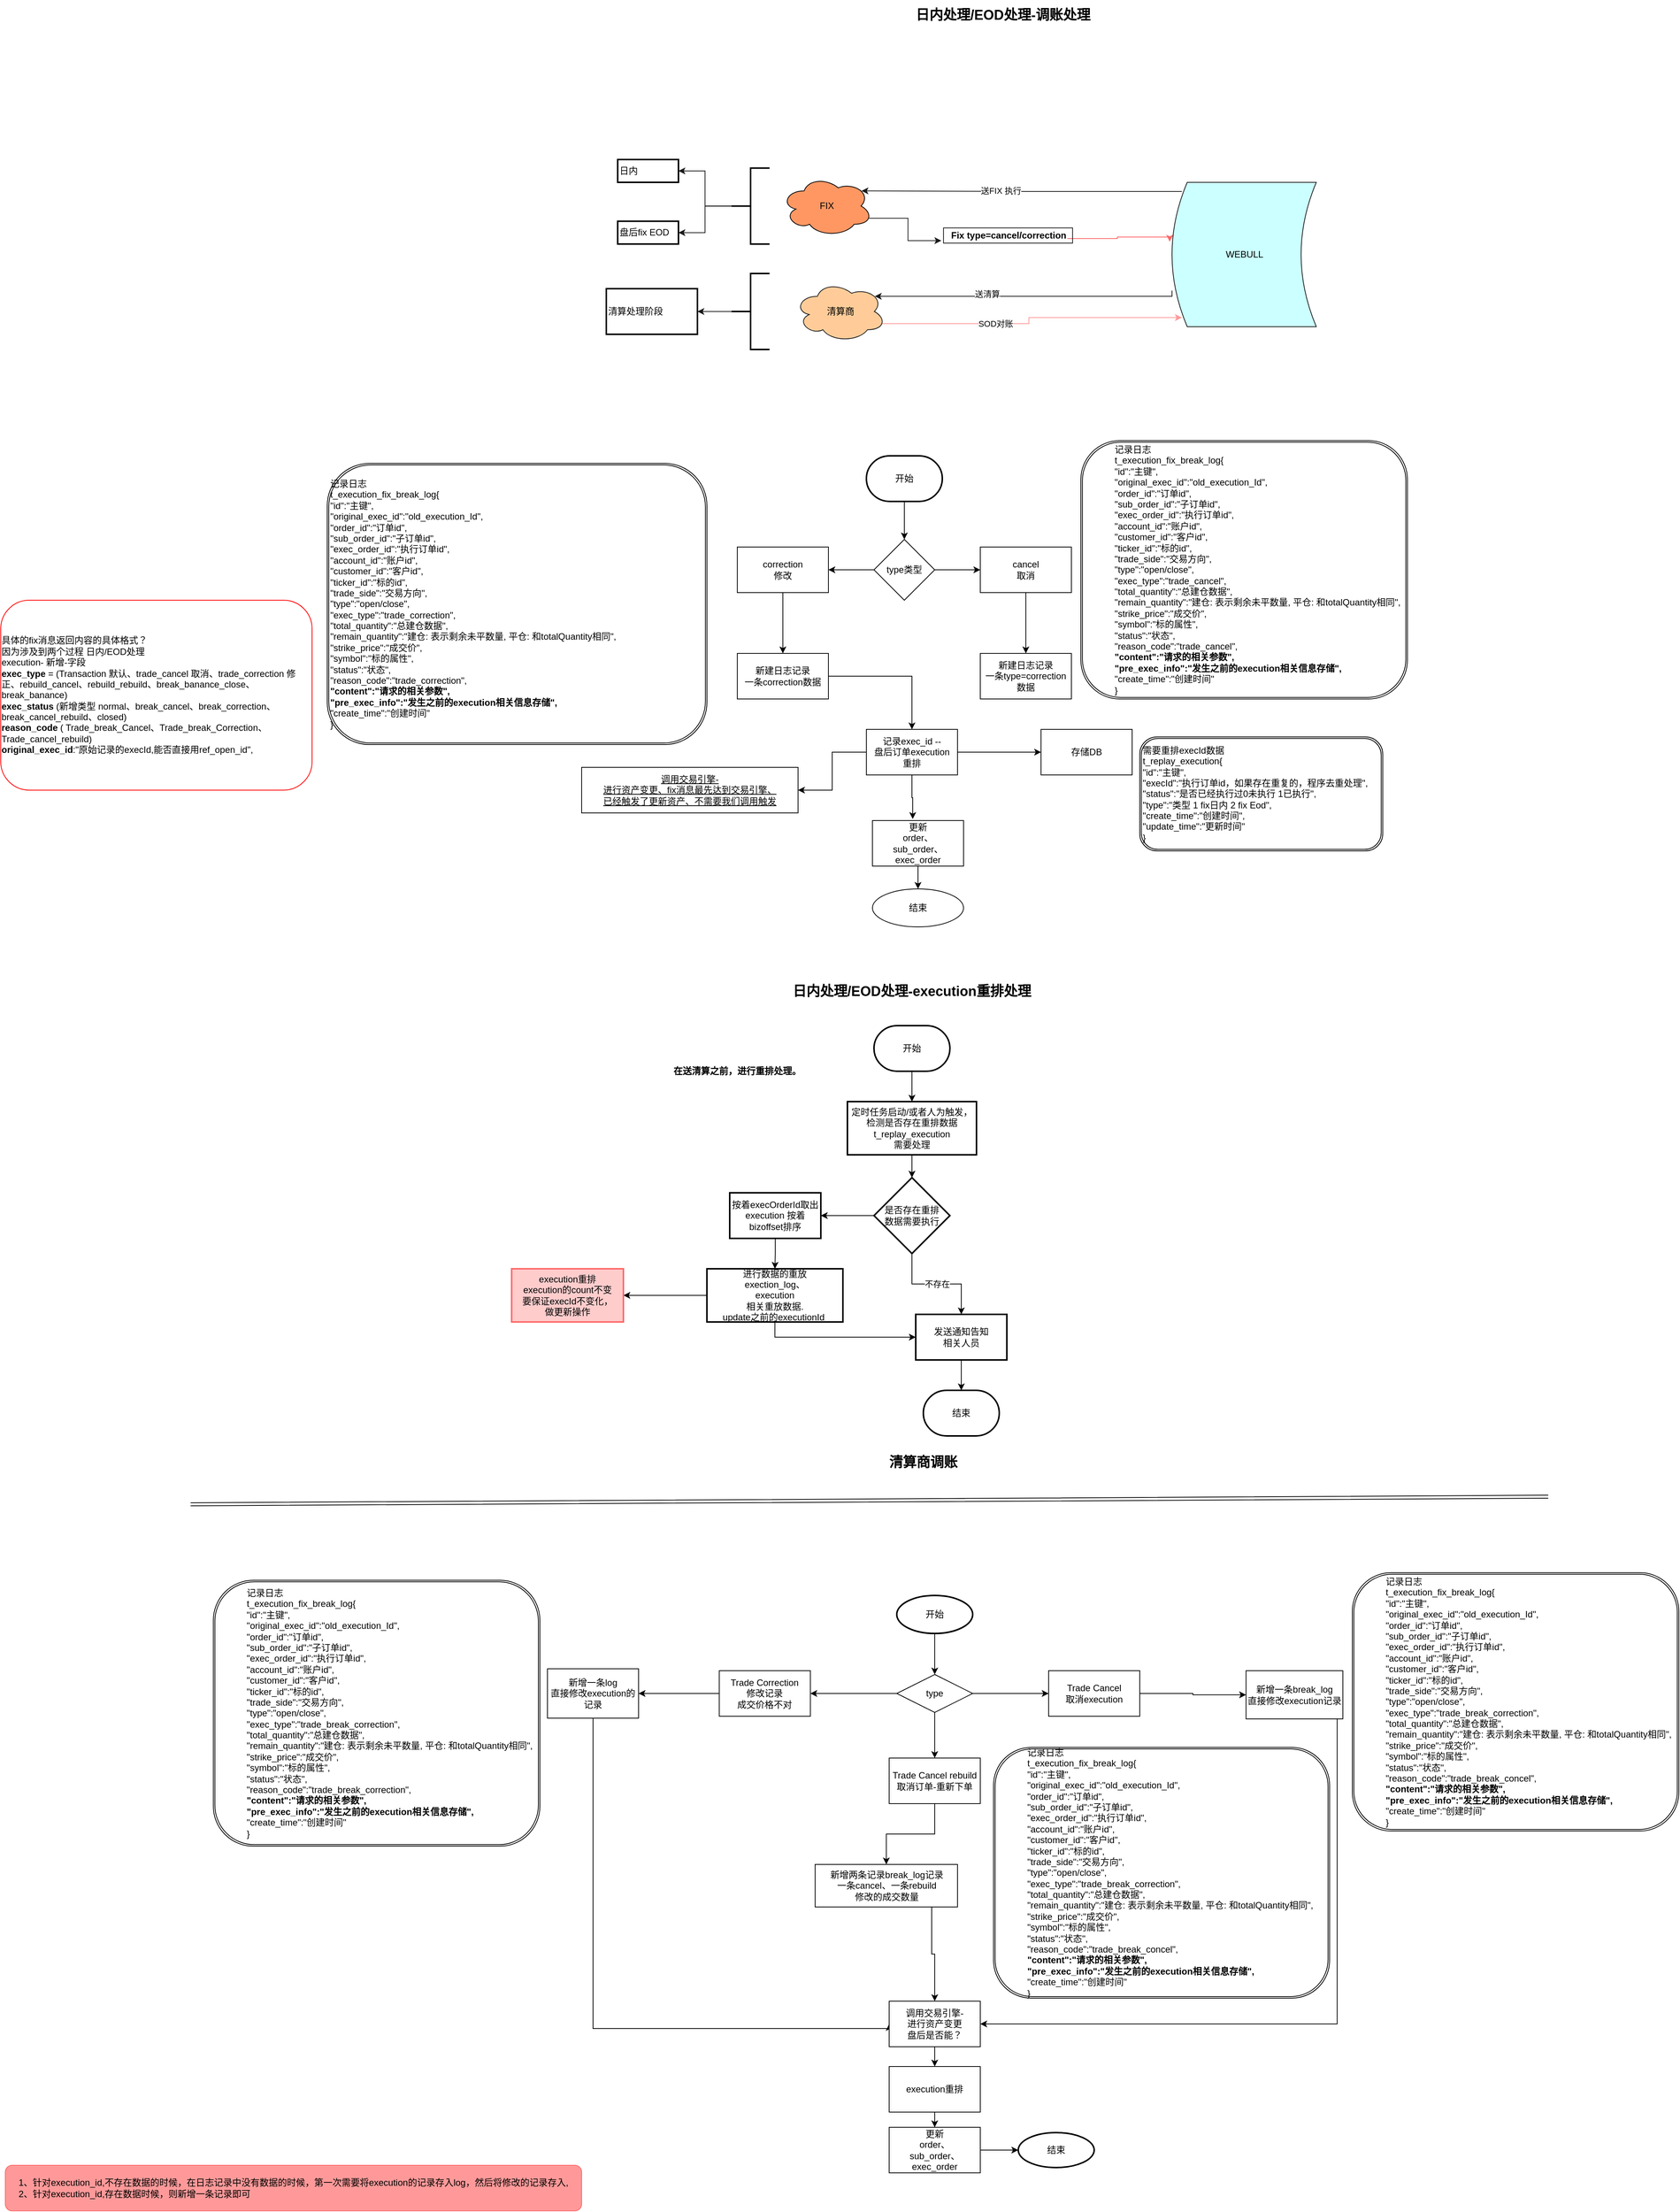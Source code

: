 <mxfile version="14.1.1" type="github">
  <diagram id="C5RBs43oDa-KdzZeNtuy" name="Page-1">
    <mxGraphModel dx="2225" dy="1817" grid="1" gridSize="10" guides="1" tooltips="1" connect="1" arrows="1" fold="1" page="1" pageScale="1" pageWidth="827" pageHeight="1169" math="0" shadow="0">
      <root>
        <mxCell id="WIyWlLk6GJQsqaUBKTNV-0" />
        <mxCell id="WIyWlLk6GJQsqaUBKTNV-1" parent="WIyWlLk6GJQsqaUBKTNV-0" />
        <mxCell id="1Uik45kLceN-WnxneO16-1" value="&lt;font style=&quot;font-size: 18px&quot;&gt;&lt;b&gt;日内处理/EOD处理-调账处理&lt;/b&gt;&lt;/font&gt;" style="text;html=1;strokeColor=none;fillColor=none;align=center;verticalAlign=middle;whiteSpace=wrap;rounded=0;shadow=0;" parent="WIyWlLk6GJQsqaUBKTNV-1" vertex="1">
          <mxGeometry x="490" y="-310" width="260" height="40" as="geometry" />
        </mxCell>
        <mxCell id="l4X3YuBK7rbhBfaj7fvv-17" style="edgeStyle=orthogonalEdgeStyle;rounded=0;orthogonalLoop=1;jettySize=auto;html=1;exitX=0.96;exitY=0.7;exitDx=0;exitDy=0;exitPerimeter=0;shadow=0;strokeColor=#FF6666;entryX=-0.016;entryY=0.411;entryDx=0;entryDy=0;entryPerimeter=0;" parent="WIyWlLk6GJQsqaUBKTNV-1" source="l4X3YuBK7rbhBfaj7fvv-18" target="l4X3YuBK7rbhBfaj7fvv-23" edge="1">
          <mxGeometry relative="1" as="geometry">
            <mxPoint x="832.5" y="2" as="targetPoint" />
            <Array as="points">
              <mxPoint x="770.5" y="4" />
              <mxPoint x="770.5" y="2" />
              <mxPoint x="839.5" y="2" />
            </Array>
          </mxGeometry>
        </mxCell>
        <mxCell id="l4X3YuBK7rbhBfaj7fvv-47" value="" style="edgeLabel;html=1;align=center;verticalAlign=middle;resizable=0;points=[];strokeColor=#FFCCCC;shadow=0;" parent="l4X3YuBK7rbhBfaj7fvv-17" vertex="1" connectable="0">
          <mxGeometry x="0.208" y="1" relative="1" as="geometry">
            <mxPoint x="-8.76" y="0.2" as="offset" />
          </mxGeometry>
        </mxCell>
        <mxCell id="1Uik45kLceN-WnxneO16-3" value="FIX" style="ellipse;shape=cloud;whiteSpace=wrap;html=1;fillColor=#FF9763;shadow=0;" parent="WIyWlLk6GJQsqaUBKTNV-1" vertex="1">
          <mxGeometry x="327.97" y="-78.8" width="120" height="80" as="geometry" />
        </mxCell>
        <mxCell id="1Uik45kLceN-WnxneO16-11" style="edgeStyle=orthogonalEdgeStyle;rounded=0;orthogonalLoop=1;jettySize=auto;html=1;exitX=0.5;exitY=1;exitDx=0;exitDy=0;exitPerimeter=0;entryX=0.5;entryY=0;entryDx=0;entryDy=0;shadow=0;" parent="WIyWlLk6GJQsqaUBKTNV-1" source="1Uik45kLceN-WnxneO16-10" edge="1">
          <mxGeometry relative="1" as="geometry">
            <mxPoint x="490" y="400" as="targetPoint" />
          </mxGeometry>
        </mxCell>
        <mxCell id="1Uik45kLceN-WnxneO16-10" value="开始" style="strokeWidth=2;html=1;shape=mxgraph.flowchart.terminator;whiteSpace=wrap;shadow=0;" parent="WIyWlLk6GJQsqaUBKTNV-1" vertex="1">
          <mxGeometry x="440" y="290" width="100" height="60" as="geometry" />
        </mxCell>
        <mxCell id="1Uik45kLceN-WnxneO16-15" value="" style="edgeStyle=orthogonalEdgeStyle;rounded=0;orthogonalLoop=1;jettySize=auto;html=1;shadow=0;" parent="WIyWlLk6GJQsqaUBKTNV-1" source="1Uik45kLceN-WnxneO16-13" target="1Uik45kLceN-WnxneO16-14" edge="1">
          <mxGeometry relative="1" as="geometry" />
        </mxCell>
        <mxCell id="1Uik45kLceN-WnxneO16-17" value="" style="edgeStyle=orthogonalEdgeStyle;rounded=0;orthogonalLoop=1;jettySize=auto;html=1;shadow=0;" parent="WIyWlLk6GJQsqaUBKTNV-1" source="1Uik45kLceN-WnxneO16-13" target="1Uik45kLceN-WnxneO16-16" edge="1">
          <mxGeometry relative="1" as="geometry" />
        </mxCell>
        <mxCell id="1Uik45kLceN-WnxneO16-13" value="type类型" style="rhombus;whiteSpace=wrap;html=1;shadow=0;" parent="WIyWlLk6GJQsqaUBKTNV-1" vertex="1">
          <mxGeometry x="450" y="400" width="80" height="80" as="geometry" />
        </mxCell>
        <mxCell id="1Uik45kLceN-WnxneO16-19" value="" style="edgeStyle=orthogonalEdgeStyle;rounded=0;orthogonalLoop=1;jettySize=auto;html=1;shadow=0;" parent="WIyWlLk6GJQsqaUBKTNV-1" source="1Uik45kLceN-WnxneO16-14" target="1Uik45kLceN-WnxneO16-18" edge="1">
          <mxGeometry relative="1" as="geometry" />
        </mxCell>
        <mxCell id="1Uik45kLceN-WnxneO16-14" value="correction&lt;br&gt;修改" style="whiteSpace=wrap;html=1;shadow=0;" parent="WIyWlLk6GJQsqaUBKTNV-1" vertex="1">
          <mxGeometry x="270" y="410" width="120" height="60" as="geometry" />
        </mxCell>
        <mxCell id="1Uik45kLceN-WnxneO16-30" value="" style="edgeStyle=orthogonalEdgeStyle;rounded=0;orthogonalLoop=1;jettySize=auto;html=1;shadow=0;" parent="WIyWlLk6GJQsqaUBKTNV-1" source="1Uik45kLceN-WnxneO16-16" target="1Uik45kLceN-WnxneO16-29" edge="1">
          <mxGeometry relative="1" as="geometry" />
        </mxCell>
        <mxCell id="1Uik45kLceN-WnxneO16-16" value="cancel&lt;br&gt;取消" style="whiteSpace=wrap;html=1;shadow=0;" parent="WIyWlLk6GJQsqaUBKTNV-1" vertex="1">
          <mxGeometry x="590" y="410" width="120" height="60" as="geometry" />
        </mxCell>
        <mxCell id="DPZnmQHG7aTlUrMJ72Gz-0" style="edgeStyle=orthogonalEdgeStyle;rounded=0;orthogonalLoop=1;jettySize=auto;html=1;exitX=1;exitY=0.5;exitDx=0;exitDy=0;" parent="WIyWlLk6GJQsqaUBKTNV-1" source="1Uik45kLceN-WnxneO16-18" target="1Uik45kLceN-WnxneO16-33" edge="1">
          <mxGeometry relative="1" as="geometry" />
        </mxCell>
        <mxCell id="1Uik45kLceN-WnxneO16-18" value="新建日志记录&lt;br&gt;一条correction数据" style="whiteSpace=wrap;html=1;shadow=0;" parent="WIyWlLk6GJQsqaUBKTNV-1" vertex="1">
          <mxGeometry x="270" y="550" width="120" height="60" as="geometry" />
        </mxCell>
        <mxCell id="1Uik45kLceN-WnxneO16-23" value="&lt;u&gt;调用交易引擎-&lt;br&gt;进行资产变更、fix消息最先达到交易引擎、&lt;br&gt;已经触发了更新资产、不需要我们调用触发&lt;/u&gt;" style="whiteSpace=wrap;html=1;shadow=0;" parent="WIyWlLk6GJQsqaUBKTNV-1" vertex="1">
          <mxGeometry x="65" y="700" width="285" height="60" as="geometry" />
        </mxCell>
        <mxCell id="1Uik45kLceN-WnxneO16-29" value="新建日志记录&lt;br&gt;一条type=correction数据" style="whiteSpace=wrap;html=1;shadow=0;" parent="WIyWlLk6GJQsqaUBKTNV-1" vertex="1">
          <mxGeometry x="590" y="550" width="120" height="60" as="geometry" />
        </mxCell>
        <mxCell id="1Uik45kLceN-WnxneO16-31" value="&lt;blockquote style=&quot;margin: 0 0 0 40px ; border: none ; padding: 0px&quot;&gt;&lt;div&gt;&lt;span&gt;记录日志&lt;/span&gt;&lt;/div&gt;&lt;span&gt;&lt;div&gt;&lt;span&gt;t_execution_fix_break_log{&lt;/span&gt;&lt;/div&gt;&lt;/span&gt;&lt;span&gt;&lt;div&gt;&lt;span&gt;&quot;id&quot;:&quot;主键&quot;,&lt;/span&gt;&lt;/div&gt;&lt;/span&gt;&lt;span&gt;&lt;div&gt;&lt;span&gt;&quot;original_exec_id&quot;:&quot;old_execution_Id&quot;,&lt;/span&gt;&lt;/div&gt;&lt;/span&gt;&lt;span&gt;&lt;div&gt;&lt;span&gt;&quot;order_id&quot;:&quot;订单id&quot;,&lt;/span&gt;&lt;/div&gt;&lt;/span&gt;&lt;span&gt;&lt;div&gt;&lt;span&gt;&quot;sub_order_id&quot;:&quot;子订单id&quot;,&lt;/span&gt;&lt;/div&gt;&lt;/span&gt;&lt;span&gt;&lt;div&gt;&lt;span&gt;&quot;exec_order_id&quot;:&quot;执行订单id&quot;,&lt;/span&gt;&lt;/div&gt;&lt;/span&gt;&lt;span&gt;&lt;div&gt;&lt;span&gt;&quot;account_id&quot;:&quot;账户id&quot;,&lt;/span&gt;&lt;/div&gt;&lt;/span&gt;&lt;span&gt;&lt;div&gt;&lt;span&gt;&quot;customer_id&quot;:&quot;客户id&quot;,&lt;/span&gt;&lt;/div&gt;&lt;/span&gt;&lt;span&gt;&lt;div&gt;&lt;span&gt;&quot;ticker_id&quot;:&quot;标的id&quot;,&lt;/span&gt;&lt;/div&gt;&lt;/span&gt;&lt;span&gt;&lt;div&gt;&lt;span&gt;&quot;trade_side&quot;:&quot;交易方向&quot;,&lt;/span&gt;&lt;/div&gt;&lt;/span&gt;&lt;span&gt;&lt;div&gt;&lt;span&gt;&quot;type&quot;:&quot;open/close&quot;,&lt;/span&gt;&lt;/div&gt;&lt;/span&gt;&lt;span&gt;&lt;div&gt;&lt;span&gt;&quot;exec_type&quot;:&quot;trade_cancel&quot;,&lt;/span&gt;&lt;/div&gt;&lt;/span&gt;&lt;span&gt;&lt;div&gt;&lt;span&gt;&quot;total_quantity&quot;:&quot;总建仓数据&quot;,&lt;/span&gt;&lt;/div&gt;&lt;/span&gt;&lt;span&gt;&lt;div&gt;&lt;span&gt;&quot;remain_quantity&quot;:&quot;建仓: 表示剩余未平数量, 平仓: 和totalQuantity相同&quot;,&lt;/span&gt;&lt;/div&gt;&lt;/span&gt;&lt;span&gt;&lt;div&gt;&lt;span&gt;&quot;strike_price&quot;:&quot;成交价&quot;,&lt;/span&gt;&lt;/div&gt;&lt;/span&gt;&lt;span&gt;&lt;div&gt;&lt;span&gt;&quot;symbol&quot;:&quot;标的属性&quot;,&lt;/span&gt;&lt;/div&gt;&lt;/span&gt;&lt;span&gt;&lt;div&gt;&lt;span&gt;&quot;status&quot;:&quot;状态&quot;,&lt;/span&gt;&lt;/div&gt;&lt;/span&gt;&lt;span&gt;&lt;div&gt;&lt;span&gt;&quot;reason_code&quot;:&quot;trade_cancel&quot;,&lt;/span&gt;&lt;/div&gt;&lt;/span&gt;&lt;b&gt;&lt;div&gt;&lt;b&gt;&quot;content&quot;:&quot;请求的相关参数&quot;,&lt;/b&gt;&lt;/div&gt;&lt;/b&gt;&lt;b&gt;&lt;div&gt;&lt;b&gt;&quot;pre_exec_info&quot;:&quot;发生之前的execution相关信息存储&quot;,&lt;/b&gt;&lt;/div&gt;&lt;/b&gt;&lt;span&gt;&lt;div&gt;&lt;span&gt;&quot;create_time&quot;:&quot;创建时间&quot;&lt;/span&gt;&lt;/div&gt;&lt;/span&gt;&lt;span&gt;&lt;div&gt;&lt;span&gt;}&lt;/span&gt;&lt;/div&gt;&lt;/span&gt;&lt;/blockquote&gt;" style="shape=ext;double=1;rounded=1;whiteSpace=wrap;html=1;align=left;shadow=0;" parent="WIyWlLk6GJQsqaUBKTNV-1" vertex="1">
          <mxGeometry x="722.5" y="270" width="430" height="340" as="geometry" />
        </mxCell>
        <mxCell id="1Uik45kLceN-WnxneO16-38" value="" style="edgeStyle=orthogonalEdgeStyle;rounded=0;orthogonalLoop=1;jettySize=auto;html=1;shadow=0;" parent="WIyWlLk6GJQsqaUBKTNV-1" source="1Uik45kLceN-WnxneO16-33" target="1Uik45kLceN-WnxneO16-37" edge="1">
          <mxGeometry relative="1" as="geometry" />
        </mxCell>
        <mxCell id="adp1p2bU9cSPGHExOtuO-0" value="" style="edgeStyle=orthogonalEdgeStyle;rounded=0;orthogonalLoop=1;jettySize=auto;html=1;" edge="1" parent="WIyWlLk6GJQsqaUBKTNV-1" source="1Uik45kLceN-WnxneO16-33" target="1Uik45kLceN-WnxneO16-23">
          <mxGeometry relative="1" as="geometry" />
        </mxCell>
        <mxCell id="adp1p2bU9cSPGHExOtuO-9" style="edgeStyle=orthogonalEdgeStyle;rounded=0;orthogonalLoop=1;jettySize=auto;html=1;entryX=0.442;entryY=-0.033;entryDx=0;entryDy=0;entryPerimeter=0;" edge="1" parent="WIyWlLk6GJQsqaUBKTNV-1" source="1Uik45kLceN-WnxneO16-33" target="adp1p2bU9cSPGHExOtuO-8">
          <mxGeometry relative="1" as="geometry" />
        </mxCell>
        <mxCell id="1Uik45kLceN-WnxneO16-33" value="记录exec_id --&lt;br&gt;盘后订单execution&lt;br&gt;重排" style="whiteSpace=wrap;html=1;shadow=0;" parent="WIyWlLk6GJQsqaUBKTNV-1" vertex="1">
          <mxGeometry x="440" y="650" width="120" height="60" as="geometry" />
        </mxCell>
        <mxCell id="1Uik45kLceN-WnxneO16-35" value="结束" style="ellipse;whiteSpace=wrap;html=1;shadow=0;" parent="WIyWlLk6GJQsqaUBKTNV-1" vertex="1">
          <mxGeometry x="447.97" y="860" width="120" height="50" as="geometry" />
        </mxCell>
        <mxCell id="1Uik45kLceN-WnxneO16-37" value="存储DB" style="whiteSpace=wrap;html=1;shadow=0;" parent="WIyWlLk6GJQsqaUBKTNV-1" vertex="1">
          <mxGeometry x="670" y="650" width="120" height="60" as="geometry" />
        </mxCell>
        <mxCell id="1Uik45kLceN-WnxneO16-39" value="&lt;div&gt;需要重排execId数据&lt;/div&gt;&lt;div&gt;t_replay_execution&lt;span&gt;{&lt;/span&gt;&lt;br&gt;&lt;/div&gt;&lt;div&gt;&quot;id&quot;:&quot;主键&quot;,&lt;/div&gt;&lt;div&gt;&quot;execId&quot;:&quot;执行订单id，如果存在重复的，程序去重处理&quot;,&lt;/div&gt;&lt;div&gt;&quot;status&quot;:&quot;是否已经执行过0未执行 1已执行&quot;,&lt;/div&gt;&lt;div&gt;&quot;type&quot;:&quot;类型 1 fix日内 2 fix Eod&quot;,&lt;br&gt;&lt;/div&gt;&lt;div&gt;&quot;create_time&quot;:&quot;创建时间&quot;,&lt;/div&gt;&lt;div&gt;&quot;update_time&quot;:&quot;更新时间&quot;&lt;/div&gt;&lt;div&gt;}&lt;/div&gt;" style="shape=ext;double=1;rounded=1;whiteSpace=wrap;html=1;align=left;shadow=0;" parent="WIyWlLk6GJQsqaUBKTNV-1" vertex="1">
          <mxGeometry x="800" y="660" width="320" height="150" as="geometry" />
        </mxCell>
        <mxCell id="1Uik45kLceN-WnxneO16-40" value="&lt;font style=&quot;font-size: 18px&quot;&gt;&lt;b&gt;日内处理/EOD处理-execution重排处理&lt;/b&gt;&lt;/font&gt;" style="text;html=1;strokeColor=none;fillColor=none;align=center;verticalAlign=middle;whiteSpace=wrap;rounded=0;shadow=0;" parent="WIyWlLk6GJQsqaUBKTNV-1" vertex="1">
          <mxGeometry x="335" y="990" width="330" height="10" as="geometry" />
        </mxCell>
        <mxCell id="1Uik45kLceN-WnxneO16-44" value="" style="edgeStyle=orthogonalEdgeStyle;rounded=0;orthogonalLoop=1;jettySize=auto;html=1;shadow=0;" parent="WIyWlLk6GJQsqaUBKTNV-1" source="1Uik45kLceN-WnxneO16-41" target="1Uik45kLceN-WnxneO16-43" edge="1">
          <mxGeometry relative="1" as="geometry" />
        </mxCell>
        <mxCell id="1Uik45kLceN-WnxneO16-41" value="开始" style="strokeWidth=2;html=1;shape=mxgraph.flowchart.terminator;whiteSpace=wrap;shadow=0;" parent="WIyWlLk6GJQsqaUBKTNV-1" vertex="1">
          <mxGeometry x="450" y="1040" width="100" height="60" as="geometry" />
        </mxCell>
        <mxCell id="1Uik45kLceN-WnxneO16-42" value="结束" style="strokeWidth=2;html=1;shape=mxgraph.flowchart.terminator;whiteSpace=wrap;shadow=0;" parent="WIyWlLk6GJQsqaUBKTNV-1" vertex="1">
          <mxGeometry x="515" y="1520" width="100" height="60" as="geometry" />
        </mxCell>
        <mxCell id="1Uik45kLceN-WnxneO16-46" style="edgeStyle=orthogonalEdgeStyle;rounded=0;orthogonalLoop=1;jettySize=auto;html=1;exitX=0.5;exitY=1;exitDx=0;exitDy=0;entryX=0.5;entryY=0;entryDx=0;entryDy=0;entryPerimeter=0;shadow=0;" parent="WIyWlLk6GJQsqaUBKTNV-1" source="1Uik45kLceN-WnxneO16-43" target="1Uik45kLceN-WnxneO16-45" edge="1">
          <mxGeometry relative="1" as="geometry" />
        </mxCell>
        <mxCell id="1Uik45kLceN-WnxneO16-43" value="定时任务启动/或者人为触发，&lt;br&gt;检测是否存在&lt;span style=&quot;text-align: left&quot;&gt;重排数据&lt;/span&gt;&lt;span style=&quot;text-align: left&quot;&gt;t_replay_execution&lt;/span&gt;&lt;span style=&quot;text-align: left&quot;&gt;&lt;br&gt;需要处理&lt;/span&gt;" style="whiteSpace=wrap;html=1;strokeWidth=2;shadow=0;" parent="WIyWlLk6GJQsqaUBKTNV-1" vertex="1">
          <mxGeometry x="415" y="1140" width="170" height="70" as="geometry" />
        </mxCell>
        <mxCell id="1Uik45kLceN-WnxneO16-49" value="不存在" style="edgeStyle=orthogonalEdgeStyle;rounded=0;orthogonalLoop=1;jettySize=auto;html=1;shadow=0;" parent="WIyWlLk6GJQsqaUBKTNV-1" source="1Uik45kLceN-WnxneO16-45" target="1Uik45kLceN-WnxneO16-48" edge="1">
          <mxGeometry relative="1" as="geometry" />
        </mxCell>
        <mxCell id="1Uik45kLceN-WnxneO16-52" value="" style="edgeStyle=orthogonalEdgeStyle;rounded=0;orthogonalLoop=1;jettySize=auto;html=1;shadow=0;" parent="WIyWlLk6GJQsqaUBKTNV-1" source="1Uik45kLceN-WnxneO16-45" target="1Uik45kLceN-WnxneO16-51" edge="1">
          <mxGeometry relative="1" as="geometry" />
        </mxCell>
        <mxCell id="1Uik45kLceN-WnxneO16-45" value="是否存在重排&lt;br&gt;数据需要执行" style="strokeWidth=2;html=1;shape=mxgraph.flowchart.decision;whiteSpace=wrap;shadow=0;" parent="WIyWlLk6GJQsqaUBKTNV-1" vertex="1">
          <mxGeometry x="450" y="1240" width="100" height="100" as="geometry" />
        </mxCell>
        <mxCell id="1Uik45kLceN-WnxneO16-47" value="&lt;b&gt;在送清算之前，进行重排处理。&lt;/b&gt;" style="text;html=1;strokeColor=none;fillColor=none;align=center;verticalAlign=middle;whiteSpace=wrap;rounded=0;shadow=0;" parent="WIyWlLk6GJQsqaUBKTNV-1" vertex="1">
          <mxGeometry x="180" y="1100" width="180" as="geometry" />
        </mxCell>
        <mxCell id="1Uik45kLceN-WnxneO16-87" style="edgeStyle=orthogonalEdgeStyle;rounded=0;orthogonalLoop=1;jettySize=auto;html=1;exitX=0.5;exitY=1;exitDx=0;exitDy=0;entryX=0.5;entryY=0;entryDx=0;entryDy=0;entryPerimeter=0;shadow=0;" parent="WIyWlLk6GJQsqaUBKTNV-1" source="1Uik45kLceN-WnxneO16-48" target="1Uik45kLceN-WnxneO16-42" edge="1">
          <mxGeometry relative="1" as="geometry" />
        </mxCell>
        <mxCell id="1Uik45kLceN-WnxneO16-48" value="发送通知告知&lt;br&gt;相关人员" style="whiteSpace=wrap;html=1;strokeWidth=2;shadow=0;" parent="WIyWlLk6GJQsqaUBKTNV-1" vertex="1">
          <mxGeometry x="505" y="1420" width="120" height="60" as="geometry" />
        </mxCell>
        <mxCell id="1Uik45kLceN-WnxneO16-54" value="" style="edgeStyle=orthogonalEdgeStyle;rounded=0;orthogonalLoop=1;jettySize=auto;html=1;shadow=0;" parent="WIyWlLk6GJQsqaUBKTNV-1" source="1Uik45kLceN-WnxneO16-51" target="1Uik45kLceN-WnxneO16-53" edge="1">
          <mxGeometry relative="1" as="geometry" />
        </mxCell>
        <mxCell id="1Uik45kLceN-WnxneO16-51" value="按着execOrderId取出execution 按着bizoffset排序" style="whiteSpace=wrap;html=1;strokeWidth=2;shadow=0;" parent="WIyWlLk6GJQsqaUBKTNV-1" vertex="1">
          <mxGeometry x="260" y="1260" width="120" height="60" as="geometry" />
        </mxCell>
        <mxCell id="1Uik45kLceN-WnxneO16-86" style="edgeStyle=orthogonalEdgeStyle;rounded=0;orthogonalLoop=1;jettySize=auto;html=1;exitX=0.5;exitY=1;exitDx=0;exitDy=0;entryX=0;entryY=0.5;entryDx=0;entryDy=0;shadow=0;" parent="WIyWlLk6GJQsqaUBKTNV-1" source="1Uik45kLceN-WnxneO16-53" target="1Uik45kLceN-WnxneO16-48" edge="1">
          <mxGeometry relative="1" as="geometry" />
        </mxCell>
        <mxCell id="l4X3YuBK7rbhBfaj7fvv-9" value="" style="edgeStyle=orthogonalEdgeStyle;rounded=0;orthogonalLoop=1;jettySize=auto;html=1;shadow=0;" parent="WIyWlLk6GJQsqaUBKTNV-1" source="1Uik45kLceN-WnxneO16-53" target="l4X3YuBK7rbhBfaj7fvv-8" edge="1">
          <mxGeometry relative="1" as="geometry" />
        </mxCell>
        <mxCell id="1Uik45kLceN-WnxneO16-53" value="进行数据的重放&lt;br&gt;exection_log、&lt;br&gt;execution &lt;br&gt;相关重放数据.&lt;br&gt;update之前的executionId&amp;nbsp;" style="whiteSpace=wrap;html=1;strokeWidth=2;shadow=0;" parent="WIyWlLk6GJQsqaUBKTNV-1" vertex="1">
          <mxGeometry x="230" y="1360" width="179.06" height="70" as="geometry" />
        </mxCell>
        <mxCell id="1Uik45kLceN-WnxneO16-57" value="&lt;span style=&quot;font-size: 18px&quot;&gt;&lt;b&gt;清算商调账&lt;/b&gt;&lt;/span&gt;" style="text;html=1;strokeColor=none;fillColor=none;align=center;verticalAlign=middle;whiteSpace=wrap;rounded=0;shadow=0;" parent="WIyWlLk6GJQsqaUBKTNV-1" vertex="1">
          <mxGeometry x="350" y="1610" width="330" height="10" as="geometry" />
        </mxCell>
        <mxCell id="1Uik45kLceN-WnxneO16-62" style="edgeStyle=orthogonalEdgeStyle;rounded=0;orthogonalLoop=1;jettySize=auto;html=1;exitX=0.5;exitY=1;exitDx=0;exitDy=0;exitPerimeter=0;shadow=0;" parent="WIyWlLk6GJQsqaUBKTNV-1" source="1Uik45kLceN-WnxneO16-59" target="1Uik45kLceN-WnxneO16-61" edge="1">
          <mxGeometry relative="1" as="geometry" />
        </mxCell>
        <mxCell id="1Uik45kLceN-WnxneO16-59" value="开始" style="strokeWidth=2;html=1;shape=mxgraph.flowchart.start_1;whiteSpace=wrap;shadow=0;" parent="WIyWlLk6GJQsqaUBKTNV-1" vertex="1">
          <mxGeometry x="480" y="1790" width="100" height="50" as="geometry" />
        </mxCell>
        <mxCell id="1Uik45kLceN-WnxneO16-60" value="结束" style="strokeWidth=2;html=1;shape=mxgraph.flowchart.start_1;whiteSpace=wrap;shadow=0;" parent="WIyWlLk6GJQsqaUBKTNV-1" vertex="1">
          <mxGeometry x="640" y="2497" width="100" height="46" as="geometry" />
        </mxCell>
        <mxCell id="1Uik45kLceN-WnxneO16-64" value="" style="edgeStyle=orthogonalEdgeStyle;rounded=0;orthogonalLoop=1;jettySize=auto;html=1;shadow=0;" parent="WIyWlLk6GJQsqaUBKTNV-1" source="1Uik45kLceN-WnxneO16-61" target="1Uik45kLceN-WnxneO16-63" edge="1">
          <mxGeometry relative="1" as="geometry" />
        </mxCell>
        <mxCell id="1Uik45kLceN-WnxneO16-66" value="" style="edgeStyle=orthogonalEdgeStyle;rounded=0;orthogonalLoop=1;jettySize=auto;html=1;shadow=0;" parent="WIyWlLk6GJQsqaUBKTNV-1" source="1Uik45kLceN-WnxneO16-61" target="1Uik45kLceN-WnxneO16-65" edge="1">
          <mxGeometry relative="1" as="geometry" />
        </mxCell>
        <mxCell id="1Uik45kLceN-WnxneO16-68" value="" style="edgeStyle=orthogonalEdgeStyle;rounded=0;orthogonalLoop=1;jettySize=auto;html=1;shadow=0;" parent="WIyWlLk6GJQsqaUBKTNV-1" source="1Uik45kLceN-WnxneO16-61" target="1Uik45kLceN-WnxneO16-67" edge="1">
          <mxGeometry relative="1" as="geometry" />
        </mxCell>
        <mxCell id="1Uik45kLceN-WnxneO16-61" value="type" style="rhombus;whiteSpace=wrap;html=1;shadow=0;" parent="WIyWlLk6GJQsqaUBKTNV-1" vertex="1">
          <mxGeometry x="480" y="1894" width="100" height="50" as="geometry" />
        </mxCell>
        <mxCell id="1Uik45kLceN-WnxneO16-72" value="" style="edgeStyle=orthogonalEdgeStyle;rounded=0;orthogonalLoop=1;jettySize=auto;html=1;shadow=0;" parent="WIyWlLk6GJQsqaUBKTNV-1" source="1Uik45kLceN-WnxneO16-63" target="1Uik45kLceN-WnxneO16-71" edge="1">
          <mxGeometry relative="1" as="geometry" />
        </mxCell>
        <mxCell id="1Uik45kLceN-WnxneO16-63" value="Trade Cancel&lt;br&gt;取消execution" style="whiteSpace=wrap;html=1;shadow=0;" parent="WIyWlLk6GJQsqaUBKTNV-1" vertex="1">
          <mxGeometry x="680" y="1889" width="120" height="60" as="geometry" />
        </mxCell>
        <mxCell id="1Uik45kLceN-WnxneO16-70" value="" style="edgeStyle=orthogonalEdgeStyle;rounded=0;orthogonalLoop=1;jettySize=auto;html=1;shadow=0;" parent="WIyWlLk6GJQsqaUBKTNV-1" source="1Uik45kLceN-WnxneO16-65" target="1Uik45kLceN-WnxneO16-69" edge="1">
          <mxGeometry relative="1" as="geometry" />
        </mxCell>
        <mxCell id="1Uik45kLceN-WnxneO16-65" value="Trade Correction&lt;br&gt;修改记录&lt;br&gt;成交价格不对" style="whiteSpace=wrap;html=1;shadow=0;" parent="WIyWlLk6GJQsqaUBKTNV-1" vertex="1">
          <mxGeometry x="246.24" y="1889" width="120" height="60" as="geometry" />
        </mxCell>
        <mxCell id="1Uik45kLceN-WnxneO16-74" value="" style="edgeStyle=orthogonalEdgeStyle;rounded=0;orthogonalLoop=1;jettySize=auto;html=1;shadow=0;" parent="WIyWlLk6GJQsqaUBKTNV-1" source="1Uik45kLceN-WnxneO16-67" target="1Uik45kLceN-WnxneO16-73" edge="1">
          <mxGeometry relative="1" as="geometry" />
        </mxCell>
        <mxCell id="1Uik45kLceN-WnxneO16-67" value="Trade Cancel rebuild&lt;br&gt;取消订单-重新下单" style="whiteSpace=wrap;html=1;shadow=0;" parent="WIyWlLk6GJQsqaUBKTNV-1" vertex="1">
          <mxGeometry x="470" y="2004" width="120" height="60" as="geometry" />
        </mxCell>
        <mxCell id="1Uik45kLceN-WnxneO16-78" style="edgeStyle=orthogonalEdgeStyle;rounded=0;orthogonalLoop=1;jettySize=auto;html=1;exitX=0.5;exitY=1;exitDx=0;exitDy=0;entryX=0;entryY=0.5;entryDx=0;entryDy=0;shadow=0;" parent="WIyWlLk6GJQsqaUBKTNV-1" source="1Uik45kLceN-WnxneO16-69" target="1Uik45kLceN-WnxneO16-77" edge="1">
          <mxGeometry relative="1" as="geometry">
            <Array as="points">
              <mxPoint x="80" y="2360" />
              <mxPoint x="470" y="2360" />
            </Array>
          </mxGeometry>
        </mxCell>
        <mxCell id="1Uik45kLceN-WnxneO16-69" value="新增一条log&lt;br&gt;直接修改execution的记录" style="whiteSpace=wrap;html=1;shadow=0;" parent="WIyWlLk6GJQsqaUBKTNV-1" vertex="1">
          <mxGeometry x="20" y="1886.5" width="120" height="65" as="geometry" />
        </mxCell>
        <mxCell id="1Uik45kLceN-WnxneO16-79" style="edgeStyle=orthogonalEdgeStyle;rounded=0;orthogonalLoop=1;jettySize=auto;html=1;exitX=0.5;exitY=1;exitDx=0;exitDy=0;entryX=1;entryY=0.5;entryDx=0;entryDy=0;shadow=0;" parent="WIyWlLk6GJQsqaUBKTNV-1" source="1Uik45kLceN-WnxneO16-71" target="1Uik45kLceN-WnxneO16-77" edge="1">
          <mxGeometry relative="1" as="geometry">
            <Array as="points">
              <mxPoint x="1004" y="1949" />
              <mxPoint x="1060" y="1949" />
              <mxPoint x="1060" y="2354" />
            </Array>
          </mxGeometry>
        </mxCell>
        <mxCell id="1Uik45kLceN-WnxneO16-71" value="新增一条break_log&lt;br&gt;直接修改execution记录" style="whiteSpace=wrap;html=1;shadow=0;" parent="WIyWlLk6GJQsqaUBKTNV-1" vertex="1">
          <mxGeometry x="940" y="1889" width="127.5" height="63.5" as="geometry" />
        </mxCell>
        <mxCell id="1Uik45kLceN-WnxneO16-80" style="edgeStyle=orthogonalEdgeStyle;rounded=0;orthogonalLoop=1;jettySize=auto;html=1;exitX=0.5;exitY=1;exitDx=0;exitDy=0;shadow=0;" parent="WIyWlLk6GJQsqaUBKTNV-1" source="1Uik45kLceN-WnxneO16-73" target="1Uik45kLceN-WnxneO16-77" edge="1">
          <mxGeometry relative="1" as="geometry">
            <Array as="points">
              <mxPoint x="526" y="2262" />
              <mxPoint x="530" y="2262" />
            </Array>
          </mxGeometry>
        </mxCell>
        <mxCell id="1Uik45kLceN-WnxneO16-73" value="新增两条记录break_log记录&lt;br&gt;一条cancel、一条rebuild&lt;br&gt;修改的成交数量" style="whiteSpace=wrap;html=1;shadow=0;" parent="WIyWlLk6GJQsqaUBKTNV-1" vertex="1">
          <mxGeometry x="372.5" y="2144" width="187.5" height="56" as="geometry" />
        </mxCell>
        <mxCell id="1Uik45kLceN-WnxneO16-76" value="&lt;blockquote style=&quot;margin: 0 0 0 40px ; border: none ; padding: 0px&quot;&gt;&lt;div&gt;记录日志&lt;/div&gt;&lt;div&gt;t_execution_fix_break_log{&lt;/div&gt;&lt;div&gt;&quot;id&quot;:&quot;主键&quot;,&lt;/div&gt;&lt;div&gt;&quot;original_exec_id&quot;:&quot;old_execution_Id&quot;,&lt;/div&gt;&lt;div&gt;&quot;order_id&quot;:&quot;订单id&quot;,&lt;/div&gt;&lt;div&gt;&quot;sub_order_id&quot;:&quot;子订单id&quot;,&lt;/div&gt;&lt;div&gt;&quot;exec_order_id&quot;:&quot;执行订单id&quot;,&lt;/div&gt;&lt;div&gt;&quot;account_id&quot;:&quot;账户id&quot;,&lt;/div&gt;&lt;div&gt;&quot;customer_id&quot;:&quot;客户id&quot;,&lt;/div&gt;&lt;div&gt;&quot;ticker_id&quot;:&quot;标的id&quot;,&lt;/div&gt;&lt;div&gt;&quot;trade_side&quot;:&quot;交易方向&quot;,&lt;/div&gt;&lt;div&gt;&quot;type&quot;:&quot;open/close&quot;,&lt;/div&gt;&lt;div&gt;&quot;exec_type&quot;:&quot;trade_break_correction&quot;,&lt;/div&gt;&lt;div&gt;&quot;total_quantity&quot;:&quot;总建仓数据&quot;,&lt;/div&gt;&lt;div&gt;&quot;remain_quantity&quot;:&quot;建仓: 表示剩余未平数量, 平仓: 和totalQuantity相同&quot;,&lt;/div&gt;&lt;div&gt;&quot;strike_price&quot;:&quot;成交价&quot;,&lt;/div&gt;&lt;div&gt;&quot;symbol&quot;:&quot;标的属性&quot;,&lt;/div&gt;&lt;div&gt;&quot;status&quot;:&quot;状态&quot;,&lt;/div&gt;&lt;div&gt;&quot;reason_code&quot;:&quot;trade_break_correction&quot;,&lt;/div&gt;&lt;div&gt;&lt;b&gt;&quot;content&quot;:&quot;请求的相关参数&quot;,&lt;/b&gt;&lt;/div&gt;&lt;div&gt;&lt;b&gt;&quot;pre_exec_info&quot;:&quot;发生之前的execution相关信息存储&quot;,&lt;/b&gt;&lt;/div&gt;&lt;div&gt;&quot;create_time&quot;:&quot;创建时间&quot;&lt;/div&gt;&lt;div&gt;}&lt;/div&gt;&lt;/blockquote&gt;" style="shape=ext;double=1;rounded=1;whiteSpace=wrap;html=1;align=left;shadow=0;" parent="WIyWlLk6GJQsqaUBKTNV-1" vertex="1">
          <mxGeometry x="-420" y="1770" width="430" height="350" as="geometry" />
        </mxCell>
        <mxCell id="1Uik45kLceN-WnxneO16-84" value="" style="edgeStyle=orthogonalEdgeStyle;rounded=0;orthogonalLoop=1;jettySize=auto;html=1;shadow=0;" parent="WIyWlLk6GJQsqaUBKTNV-1" source="1Uik45kLceN-WnxneO16-77" target="1Uik45kLceN-WnxneO16-83" edge="1">
          <mxGeometry relative="1" as="geometry" />
        </mxCell>
        <mxCell id="1Uik45kLceN-WnxneO16-77" value="调用交易引擎-&lt;br&gt;进行资产变更&lt;br&gt;盘后是否能？" style="whiteSpace=wrap;html=1;shadow=0;" parent="WIyWlLk6GJQsqaUBKTNV-1" vertex="1">
          <mxGeometry x="470" y="2324" width="120" height="60" as="geometry" />
        </mxCell>
        <mxCell id="l4X3YuBK7rbhBfaj7fvv-13" style="edgeStyle=orthogonalEdgeStyle;rounded=0;orthogonalLoop=1;jettySize=auto;html=1;exitX=0.5;exitY=1;exitDx=0;exitDy=0;shadow=0;" parent="WIyWlLk6GJQsqaUBKTNV-1" source="1Uik45kLceN-WnxneO16-83" target="l4X3YuBK7rbhBfaj7fvv-11" edge="1">
          <mxGeometry relative="1" as="geometry" />
        </mxCell>
        <mxCell id="1Uik45kLceN-WnxneO16-83" value="execution重排" style="whiteSpace=wrap;html=1;shadow=0;" parent="WIyWlLk6GJQsqaUBKTNV-1" vertex="1">
          <mxGeometry x="470" y="2410" width="120" height="60" as="geometry" />
        </mxCell>
        <mxCell id="l4X3YuBK7rbhBfaj7fvv-0" value="&lt;div&gt;记录日志&lt;/div&gt;&lt;div&gt;t_execution_fix_break_log{&lt;/div&gt;&lt;div&gt;&quot;id&quot;:&quot;主键&quot;,&lt;/div&gt;&lt;div&gt;&quot;original_exec_id&quot;:&quot;old_execution_Id&quot;,&lt;/div&gt;&lt;div&gt;&quot;order_id&quot;:&quot;订单id&quot;,&lt;/div&gt;&lt;div&gt;&quot;sub_order_id&quot;:&quot;子订单id&quot;,&lt;/div&gt;&lt;div&gt;&quot;exec_order_id&quot;:&quot;执行订单id&quot;,&lt;/div&gt;&lt;div&gt;&quot;account_id&quot;:&quot;账户id&quot;,&lt;/div&gt;&lt;div&gt;&quot;customer_id&quot;:&quot;客户id&quot;,&lt;/div&gt;&lt;div&gt;&quot;ticker_id&quot;:&quot;标的id&quot;,&lt;/div&gt;&lt;div&gt;&quot;trade_side&quot;:&quot;交易方向&quot;,&lt;/div&gt;&lt;div&gt;&quot;type&quot;:&quot;open/close&quot;,&lt;/div&gt;&lt;div&gt;&quot;exec_type&quot;:&quot;trade_correction&quot;,&lt;/div&gt;&lt;div&gt;&quot;total_quantity&quot;:&quot;总建仓数据&quot;,&lt;/div&gt;&lt;div&gt;&quot;remain_quantity&quot;:&quot;建仓: 表示剩余未平数量, 平仓: 和totalQuantity相同&quot;,&lt;/div&gt;&lt;div&gt;&quot;strike_price&quot;:&quot;成交价&quot;,&lt;/div&gt;&lt;div&gt;&quot;symbol&quot;:&quot;标的属性&quot;,&lt;/div&gt;&lt;div&gt;&quot;status&quot;:&quot;状态&quot;,&lt;/div&gt;&lt;div&gt;&quot;reason_code&quot;:&quot;trade_correction&quot;,&lt;/div&gt;&lt;div&gt;&lt;b&gt;&quot;content&quot;:&quot;请求的相关参数&quot;,&lt;/b&gt;&lt;/div&gt;&lt;div&gt;&lt;b&gt;&quot;pre_exec_info&quot;:&quot;发生之前的execution相关信息存储&quot;,&lt;/b&gt;&lt;/div&gt;&lt;div&gt;&quot;create_time&quot;:&quot;创建时间&quot;&lt;/div&gt;&lt;div&gt;}&lt;/div&gt;" style="shape=ext;double=1;rounded=1;whiteSpace=wrap;html=1;align=left;shadow=0;" parent="WIyWlLk6GJQsqaUBKTNV-1" vertex="1">
          <mxGeometry x="-270" y="300" width="500" height="370" as="geometry" />
        </mxCell>
        <mxCell id="l4X3YuBK7rbhBfaj7fvv-8" value="execution重排&lt;br&gt;execution的count不变&lt;br&gt;要保证execId不变化，&lt;br&gt;做更新操作" style="whiteSpace=wrap;html=1;strokeWidth=2;shadow=0;strokeColor=#FF6666;fillColor=#FFCCCC;" parent="WIyWlLk6GJQsqaUBKTNV-1" vertex="1">
          <mxGeometry x="-27.18" y="1360" width="147.18" height="70" as="geometry" />
        </mxCell>
        <mxCell id="l4X3YuBK7rbhBfaj7fvv-10" value="&lt;div style=&quot;text-align: left&quot;&gt;&lt;span&gt;具体的fix消息返回内容的&lt;/span&gt;&lt;span&gt;具体格式？&lt;/span&gt;&lt;/div&gt;&lt;span&gt;&lt;div style=&quot;text-align: left&quot;&gt;&lt;span&gt;因为涉及到两个过程 日内/EOD处理&lt;/span&gt;&lt;/div&gt;&lt;/span&gt;&lt;div style=&quot;text-align: left&quot;&gt;&lt;span&gt;execution- 新增-字段&lt;/span&gt;&lt;/div&gt;&lt;div style=&quot;text-align: left&quot;&gt;&lt;b&gt;exec_type&lt;/b&gt;&amp;nbsp;= (Transaction 默认、trade_cancel 取消、trade_correction 修正、rebuild_cancel、rebuild_rebuild、break_banance_close、break_banance)&lt;/div&gt;&lt;div style=&quot;text-align: left&quot;&gt;&lt;b&gt;exec_status&lt;/b&gt;&amp;nbsp;(新增类型 normal、break_cancel、break_correction、break_cancel_rebuild、closed)&lt;/div&gt;&lt;div style=&quot;text-align: left&quot;&gt;&lt;b&gt;reason_code&lt;/b&gt;&amp;nbsp;( Trade_break_Cancel、Trade_break_Correction、Trade_cancel_rebuild)&lt;/div&gt;&lt;div style=&quot;text-align: left&quot;&gt;&lt;b&gt;original_exec_id&lt;/b&gt;:&quot;原始记录的execId,能否直接用ref_open_id&quot;,&lt;/div&gt;" style="rounded=1;whiteSpace=wrap;html=1;strokeColor=#FF0000;shadow=0;" parent="WIyWlLk6GJQsqaUBKTNV-1" vertex="1">
          <mxGeometry x="-700" y="480" width="410" height="250" as="geometry" />
        </mxCell>
        <mxCell id="l4X3YuBK7rbhBfaj7fvv-14" style="edgeStyle=orthogonalEdgeStyle;rounded=0;orthogonalLoop=1;jettySize=auto;html=1;exitX=1;exitY=0.5;exitDx=0;exitDy=0;shadow=0;" parent="WIyWlLk6GJQsqaUBKTNV-1" source="l4X3YuBK7rbhBfaj7fvv-11" target="1Uik45kLceN-WnxneO16-60" edge="1">
          <mxGeometry relative="1" as="geometry" />
        </mxCell>
        <mxCell id="l4X3YuBK7rbhBfaj7fvv-11" value="更新&lt;br&gt;order、&lt;br&gt;sub_order、exec_order" style="whiteSpace=wrap;html=1;shadow=0;" parent="WIyWlLk6GJQsqaUBKTNV-1" vertex="1">
          <mxGeometry x="470" y="2490" width="120" height="60" as="geometry" />
        </mxCell>
        <mxCell id="l4X3YuBK7rbhBfaj7fvv-16" value="" style="shape=link;html=1;shadow=0;" parent="WIyWlLk6GJQsqaUBKTNV-1" edge="1">
          <mxGeometry width="100" relative="1" as="geometry">
            <mxPoint x="-450" y="1670" as="sourcePoint" />
            <mxPoint x="1338" y="1660" as="targetPoint" />
          </mxGeometry>
        </mxCell>
        <mxCell id="l4X3YuBK7rbhBfaj7fvv-18" value="&lt;b&gt;Fix type=cancel/correction&lt;/b&gt;" style="text;html=1;align=center;verticalAlign=middle;resizable=0;points=[];autosize=1;strokeColor=#1A1A1A;shadow=0;" parent="WIyWlLk6GJQsqaUBKTNV-1" vertex="1">
          <mxGeometry x="541.56" y="-10" width="170" height="20" as="geometry" />
        </mxCell>
        <mxCell id="l4X3YuBK7rbhBfaj7fvv-19" style="edgeStyle=orthogonalEdgeStyle;rounded=0;orthogonalLoop=1;jettySize=auto;html=1;exitX=0.96;exitY=0.7;exitDx=0;exitDy=0;exitPerimeter=0;entryX=-0.017;entryY=0.838;entryDx=0;entryDy=0;entryPerimeter=0;shadow=0;strokeColor=#1A1A1A;" parent="WIyWlLk6GJQsqaUBKTNV-1" source="1Uik45kLceN-WnxneO16-3" target="l4X3YuBK7rbhBfaj7fvv-18" edge="1">
          <mxGeometry relative="1" as="geometry">
            <mxPoint x="443.17" y="-22.8" as="sourcePoint" />
            <mxPoint x="830.46" y="-12.96" as="targetPoint" />
          </mxGeometry>
        </mxCell>
        <mxCell id="l4X3YuBK7rbhBfaj7fvv-38" style="edgeStyle=orthogonalEdgeStyle;rounded=0;orthogonalLoop=1;jettySize=auto;html=1;exitX=0.96;exitY=0.7;exitDx=0;exitDy=0;exitPerimeter=0;entryX=0.068;entryY=0.937;entryDx=0;entryDy=0;entryPerimeter=0;shadow=0;strokeColor=#FF9999;fillColor=#FF9999;" parent="WIyWlLk6GJQsqaUBKTNV-1" source="l4X3YuBK7rbhBfaj7fvv-21" target="l4X3YuBK7rbhBfaj7fvv-23" edge="1">
          <mxGeometry relative="1" as="geometry" />
        </mxCell>
        <mxCell id="l4X3YuBK7rbhBfaj7fvv-39" value="SOD对账" style="edgeLabel;html=1;align=center;verticalAlign=middle;resizable=0;points=[];shadow=0;" parent="l4X3YuBK7rbhBfaj7fvv-38" vertex="1" connectable="0">
          <mxGeometry x="-0.157" relative="1" as="geometry">
            <mxPoint x="-20.7" as="offset" />
          </mxGeometry>
        </mxCell>
        <mxCell id="l4X3YuBK7rbhBfaj7fvv-21" value="清算商" style="ellipse;shape=cloud;whiteSpace=wrap;html=1;strokeColor=#1A1A1A;fillColor=#FFCC99;shadow=0;" parent="WIyWlLk6GJQsqaUBKTNV-1" vertex="1">
          <mxGeometry x="345.5" y="60" width="120" height="80" as="geometry" />
        </mxCell>
        <mxCell id="l4X3YuBK7rbhBfaj7fvv-25" value="" style="edgeStyle=orthogonalEdgeStyle;rounded=0;orthogonalLoop=1;jettySize=auto;html=1;shadow=0;strokeColor=#1A1A1A;entryX=0.88;entryY=0.25;entryDx=0;entryDy=0;entryPerimeter=0;exitX=0.068;exitY=0.063;exitDx=0;exitDy=0;exitPerimeter=0;" parent="WIyWlLk6GJQsqaUBKTNV-1" source="l4X3YuBK7rbhBfaj7fvv-23" target="1Uik45kLceN-WnxneO16-3" edge="1">
          <mxGeometry relative="1" as="geometry">
            <mxPoint x="533.44" y="-70" as="targetPoint" />
          </mxGeometry>
        </mxCell>
        <mxCell id="l4X3YuBK7rbhBfaj7fvv-27" value="送FIX 执行" style="edgeLabel;html=1;align=center;verticalAlign=middle;resizable=0;points=[];shadow=0;" parent="l4X3YuBK7rbhBfaj7fvv-25" vertex="1" connectable="0">
          <mxGeometry x="0.13" relative="1" as="geometry">
            <mxPoint as="offset" />
          </mxGeometry>
        </mxCell>
        <mxCell id="l4X3YuBK7rbhBfaj7fvv-36" style="edgeStyle=orthogonalEdgeStyle;rounded=0;orthogonalLoop=1;jettySize=auto;html=1;exitX=0;exitY=0.75;exitDx=0;exitDy=0;entryX=0.88;entryY=0.25;entryDx=0;entryDy=0;entryPerimeter=0;shadow=0;strokeColor=#1A1A1A;" parent="WIyWlLk6GJQsqaUBKTNV-1" source="l4X3YuBK7rbhBfaj7fvv-23" target="l4X3YuBK7rbhBfaj7fvv-21" edge="1">
          <mxGeometry relative="1" as="geometry">
            <Array as="points">
              <mxPoint x="842.68" y="80" />
            </Array>
          </mxGeometry>
        </mxCell>
        <mxCell id="l4X3YuBK7rbhBfaj7fvv-37" value="送清算" style="edgeLabel;html=1;align=center;verticalAlign=middle;resizable=0;points=[];shadow=0;" parent="l4X3YuBK7rbhBfaj7fvv-36" vertex="1" connectable="0">
          <mxGeometry x="0.266" y="-3" relative="1" as="geometry">
            <mxPoint x="1" as="offset" />
          </mxGeometry>
        </mxCell>
        <mxCell id="l4X3YuBK7rbhBfaj7fvv-23" value="WEBULL" style="shape=dataStorage;whiteSpace=wrap;html=1;fixedSize=1;strokeColor=#1A1A1A;fillColor=#CCFFFF;shadow=0;" parent="WIyWlLk6GJQsqaUBKTNV-1" vertex="1">
          <mxGeometry x="842.5" y="-70" width="190" height="190" as="geometry" />
        </mxCell>
        <mxCell id="l4X3YuBK7rbhBfaj7fvv-35" value="" style="edgeStyle=orthogonalEdgeStyle;rounded=0;orthogonalLoop=1;jettySize=auto;html=1;shadow=0;strokeColor=#1A1A1A;entryX=1;entryY=0.5;entryDx=0;entryDy=0;" parent="WIyWlLk6GJQsqaUBKTNV-1" source="l4X3YuBK7rbhBfaj7fvv-29" target="l4X3YuBK7rbhBfaj7fvv-44" edge="1">
          <mxGeometry relative="1" as="geometry" />
        </mxCell>
        <mxCell id="l4X3YuBK7rbhBfaj7fvv-45" value="" style="edgeStyle=orthogonalEdgeStyle;rounded=0;orthogonalLoop=1;jettySize=auto;html=1;shadow=0;strokeColor=#1A1A1A;entryX=1;entryY=0.5;entryDx=0;entryDy=0;" parent="WIyWlLk6GJQsqaUBKTNV-1" source="l4X3YuBK7rbhBfaj7fvv-29" target="l4X3YuBK7rbhBfaj7fvv-34" edge="1">
          <mxGeometry relative="1" as="geometry" />
        </mxCell>
        <mxCell id="l4X3YuBK7rbhBfaj7fvv-29" value="" style="strokeWidth=2;html=1;shape=mxgraph.flowchart.annotation_2;align=left;labelPosition=right;pointerEvents=1;shadow=0;" parent="WIyWlLk6GJQsqaUBKTNV-1" vertex="1">
          <mxGeometry x="262.5" y="-88.8" width="50" height="100" as="geometry" />
        </mxCell>
        <mxCell id="l4X3YuBK7rbhBfaj7fvv-34" value="日内" style="whiteSpace=wrap;html=1;align=left;strokeWidth=2;shadow=0;" parent="WIyWlLk6GJQsqaUBKTNV-1" vertex="1">
          <mxGeometry x="112.5" y="-100" width="80" height="30" as="geometry" />
        </mxCell>
        <mxCell id="l4X3YuBK7rbhBfaj7fvv-42" value="" style="edgeStyle=orthogonalEdgeStyle;rounded=0;orthogonalLoop=1;jettySize=auto;html=1;shadow=0;strokeColor=#1A1A1A;" parent="WIyWlLk6GJQsqaUBKTNV-1" source="l4X3YuBK7rbhBfaj7fvv-40" target="l4X3YuBK7rbhBfaj7fvv-41" edge="1">
          <mxGeometry relative="1" as="geometry" />
        </mxCell>
        <mxCell id="l4X3YuBK7rbhBfaj7fvv-40" value="" style="strokeWidth=2;html=1;shape=mxgraph.flowchart.annotation_2;align=left;labelPosition=right;pointerEvents=1;shadow=0;" parent="WIyWlLk6GJQsqaUBKTNV-1" vertex="1">
          <mxGeometry x="262.5" y="50" width="50" height="100" as="geometry" />
        </mxCell>
        <mxCell id="l4X3YuBK7rbhBfaj7fvv-41" value="清算处理阶段" style="whiteSpace=wrap;html=1;align=left;strokeWidth=2;shadow=0;" parent="WIyWlLk6GJQsqaUBKTNV-1" vertex="1">
          <mxGeometry x="97.5" y="70" width="120" height="60" as="geometry" />
        </mxCell>
        <mxCell id="l4X3YuBK7rbhBfaj7fvv-44" value="盘后fix EOD" style="whiteSpace=wrap;html=1;align=left;strokeWidth=2;shadow=0;" parent="WIyWlLk6GJQsqaUBKTNV-1" vertex="1">
          <mxGeometry x="112.5" y="-18.8" width="80" height="30" as="geometry" />
        </mxCell>
        <mxCell id="adp1p2bU9cSPGHExOtuO-2" value="&lt;blockquote style=&quot;margin: 0 0 0 40px ; border: none ; padding: 0px&quot;&gt;&lt;div&gt;记录日志&lt;/div&gt;&lt;div&gt;t_execution_fix_break_log{&lt;/div&gt;&lt;div&gt;&quot;id&quot;:&quot;主键&quot;,&lt;/div&gt;&lt;div&gt;&quot;original_exec_id&quot;:&quot;old_execution_Id&quot;,&lt;/div&gt;&lt;div&gt;&quot;order_id&quot;:&quot;订单id&quot;,&lt;/div&gt;&lt;div&gt;&quot;sub_order_id&quot;:&quot;子订单id&quot;,&lt;/div&gt;&lt;div&gt;&quot;exec_order_id&quot;:&quot;执行订单id&quot;,&lt;/div&gt;&lt;div&gt;&quot;account_id&quot;:&quot;账户id&quot;,&lt;/div&gt;&lt;div&gt;&quot;customer_id&quot;:&quot;客户id&quot;,&lt;/div&gt;&lt;div&gt;&quot;ticker_id&quot;:&quot;标的id&quot;,&lt;/div&gt;&lt;div&gt;&quot;trade_side&quot;:&quot;交易方向&quot;,&lt;/div&gt;&lt;div&gt;&quot;type&quot;:&quot;open/close&quot;,&lt;/div&gt;&lt;div&gt;&quot;exec_type&quot;:&quot;trade_break_correction&quot;,&lt;/div&gt;&lt;div&gt;&quot;total_quantity&quot;:&quot;总建仓数据&quot;,&lt;/div&gt;&lt;div&gt;&quot;remain_quantity&quot;:&quot;建仓: 表示剩余未平数量, 平仓: 和totalQuantity相同&quot;,&lt;/div&gt;&lt;div&gt;&quot;strike_price&quot;:&quot;成交价&quot;,&lt;/div&gt;&lt;div&gt;&quot;symbol&quot;:&quot;标的属性&quot;,&lt;/div&gt;&lt;div&gt;&quot;status&quot;:&quot;状态&quot;,&lt;/div&gt;&lt;div&gt;&quot;reason_code&quot;:&quot;trade_break_concel&quot;,&lt;/div&gt;&lt;div&gt;&lt;b&gt;&quot;content&quot;:&quot;请求的相关参数&quot;,&lt;/b&gt;&lt;/div&gt;&lt;div&gt;&lt;b&gt;&quot;pre_exec_info&quot;:&quot;发生之前的execution相关信息存储&quot;,&lt;/b&gt;&lt;/div&gt;&lt;div&gt;&quot;create_time&quot;:&quot;创建时间&quot;&lt;/div&gt;&lt;div&gt;}&lt;/div&gt;&lt;/blockquote&gt;" style="shape=ext;double=1;rounded=1;whiteSpace=wrap;html=1;align=left;shadow=0;" vertex="1" parent="WIyWlLk6GJQsqaUBKTNV-1">
          <mxGeometry x="1080" y="1760" width="430" height="340" as="geometry" />
        </mxCell>
        <mxCell id="adp1p2bU9cSPGHExOtuO-6" value="&lt;div style=&quot;text-align: left&quot;&gt;1、针对execution_id,不存在数据的时候，在日志记录中没有数据的时候，第一次需要将execution的记录存入log，然后将修改的记录存入,&lt;/div&gt;&lt;div style=&quot;text-align: left&quot;&gt;2、针对execution_id,存在数据时候，则新增一条记录即可&lt;/div&gt;&lt;div style=&quot;text-align: left&quot;&gt;&lt;/div&gt;" style="rounded=1;whiteSpace=wrap;html=1;strokeColor=#FF6666;fillColor=#FF9999;" vertex="1" parent="WIyWlLk6GJQsqaUBKTNV-1">
          <mxGeometry x="-694" y="2540" width="759" height="60" as="geometry" />
        </mxCell>
        <mxCell id="adp1p2bU9cSPGHExOtuO-7" value="&lt;blockquote style=&quot;margin: 0 0 0 40px ; border: none ; padding: 0px&quot;&gt;&lt;div&gt;记录日志&lt;/div&gt;&lt;div&gt;t_execution_fix_break_log{&lt;/div&gt;&lt;div&gt;&quot;id&quot;:&quot;主键&quot;,&lt;/div&gt;&lt;div&gt;&quot;original_exec_id&quot;:&quot;old_execution_Id&quot;,&lt;/div&gt;&lt;div&gt;&quot;order_id&quot;:&quot;订单id&quot;,&lt;/div&gt;&lt;div&gt;&quot;sub_order_id&quot;:&quot;子订单id&quot;,&lt;/div&gt;&lt;div&gt;&quot;exec_order_id&quot;:&quot;执行订单id&quot;,&lt;/div&gt;&lt;div&gt;&quot;account_id&quot;:&quot;账户id&quot;,&lt;/div&gt;&lt;div&gt;&quot;customer_id&quot;:&quot;客户id&quot;,&lt;/div&gt;&lt;div&gt;&quot;ticker_id&quot;:&quot;标的id&quot;,&lt;/div&gt;&lt;div&gt;&quot;trade_side&quot;:&quot;交易方向&quot;,&lt;/div&gt;&lt;div&gt;&quot;type&quot;:&quot;open/close&quot;,&lt;/div&gt;&lt;div&gt;&quot;exec_type&quot;:&quot;trade_break_correction&quot;,&lt;/div&gt;&lt;div&gt;&quot;total_quantity&quot;:&quot;总建仓数据&quot;,&lt;/div&gt;&lt;div&gt;&quot;remain_quantity&quot;:&quot;建仓: 表示剩余未平数量, 平仓: 和totalQuantity相同&quot;,&lt;/div&gt;&lt;div&gt;&quot;strike_price&quot;:&quot;成交价&quot;,&lt;/div&gt;&lt;div&gt;&quot;symbol&quot;:&quot;标的属性&quot;,&lt;/div&gt;&lt;div&gt;&quot;status&quot;:&quot;状态&quot;,&lt;/div&gt;&lt;div&gt;&quot;reason_code&quot;:&quot;trade_break_concel&quot;,&lt;/div&gt;&lt;div&gt;&lt;b&gt;&quot;content&quot;:&quot;请求的相关参数&quot;,&lt;/b&gt;&lt;/div&gt;&lt;div&gt;&lt;b&gt;&quot;pre_exec_info&quot;:&quot;发生之前的execution相关信息存储&quot;,&lt;/b&gt;&lt;/div&gt;&lt;div&gt;&quot;create_time&quot;:&quot;创建时间&quot;&lt;/div&gt;&lt;div&gt;}&lt;/div&gt;&lt;/blockquote&gt;" style="shape=ext;double=1;rounded=1;whiteSpace=wrap;html=1;align=left;shadow=0;" vertex="1" parent="WIyWlLk6GJQsqaUBKTNV-1">
          <mxGeometry x="607.5" y="1990" width="442.5" height="330" as="geometry" />
        </mxCell>
        <mxCell id="adp1p2bU9cSPGHExOtuO-10" value="" style="edgeStyle=orthogonalEdgeStyle;rounded=0;orthogonalLoop=1;jettySize=auto;html=1;" edge="1" parent="WIyWlLk6GJQsqaUBKTNV-1" source="adp1p2bU9cSPGHExOtuO-8" target="1Uik45kLceN-WnxneO16-35">
          <mxGeometry relative="1" as="geometry" />
        </mxCell>
        <mxCell id="adp1p2bU9cSPGHExOtuO-8" value="更新&lt;br&gt;order、&lt;br&gt;sub_order、exec_order" style="whiteSpace=wrap;html=1;shadow=0;" vertex="1" parent="WIyWlLk6GJQsqaUBKTNV-1">
          <mxGeometry x="447.97" y="770" width="120" height="60" as="geometry" />
        </mxCell>
      </root>
    </mxGraphModel>
  </diagram>
</mxfile>
